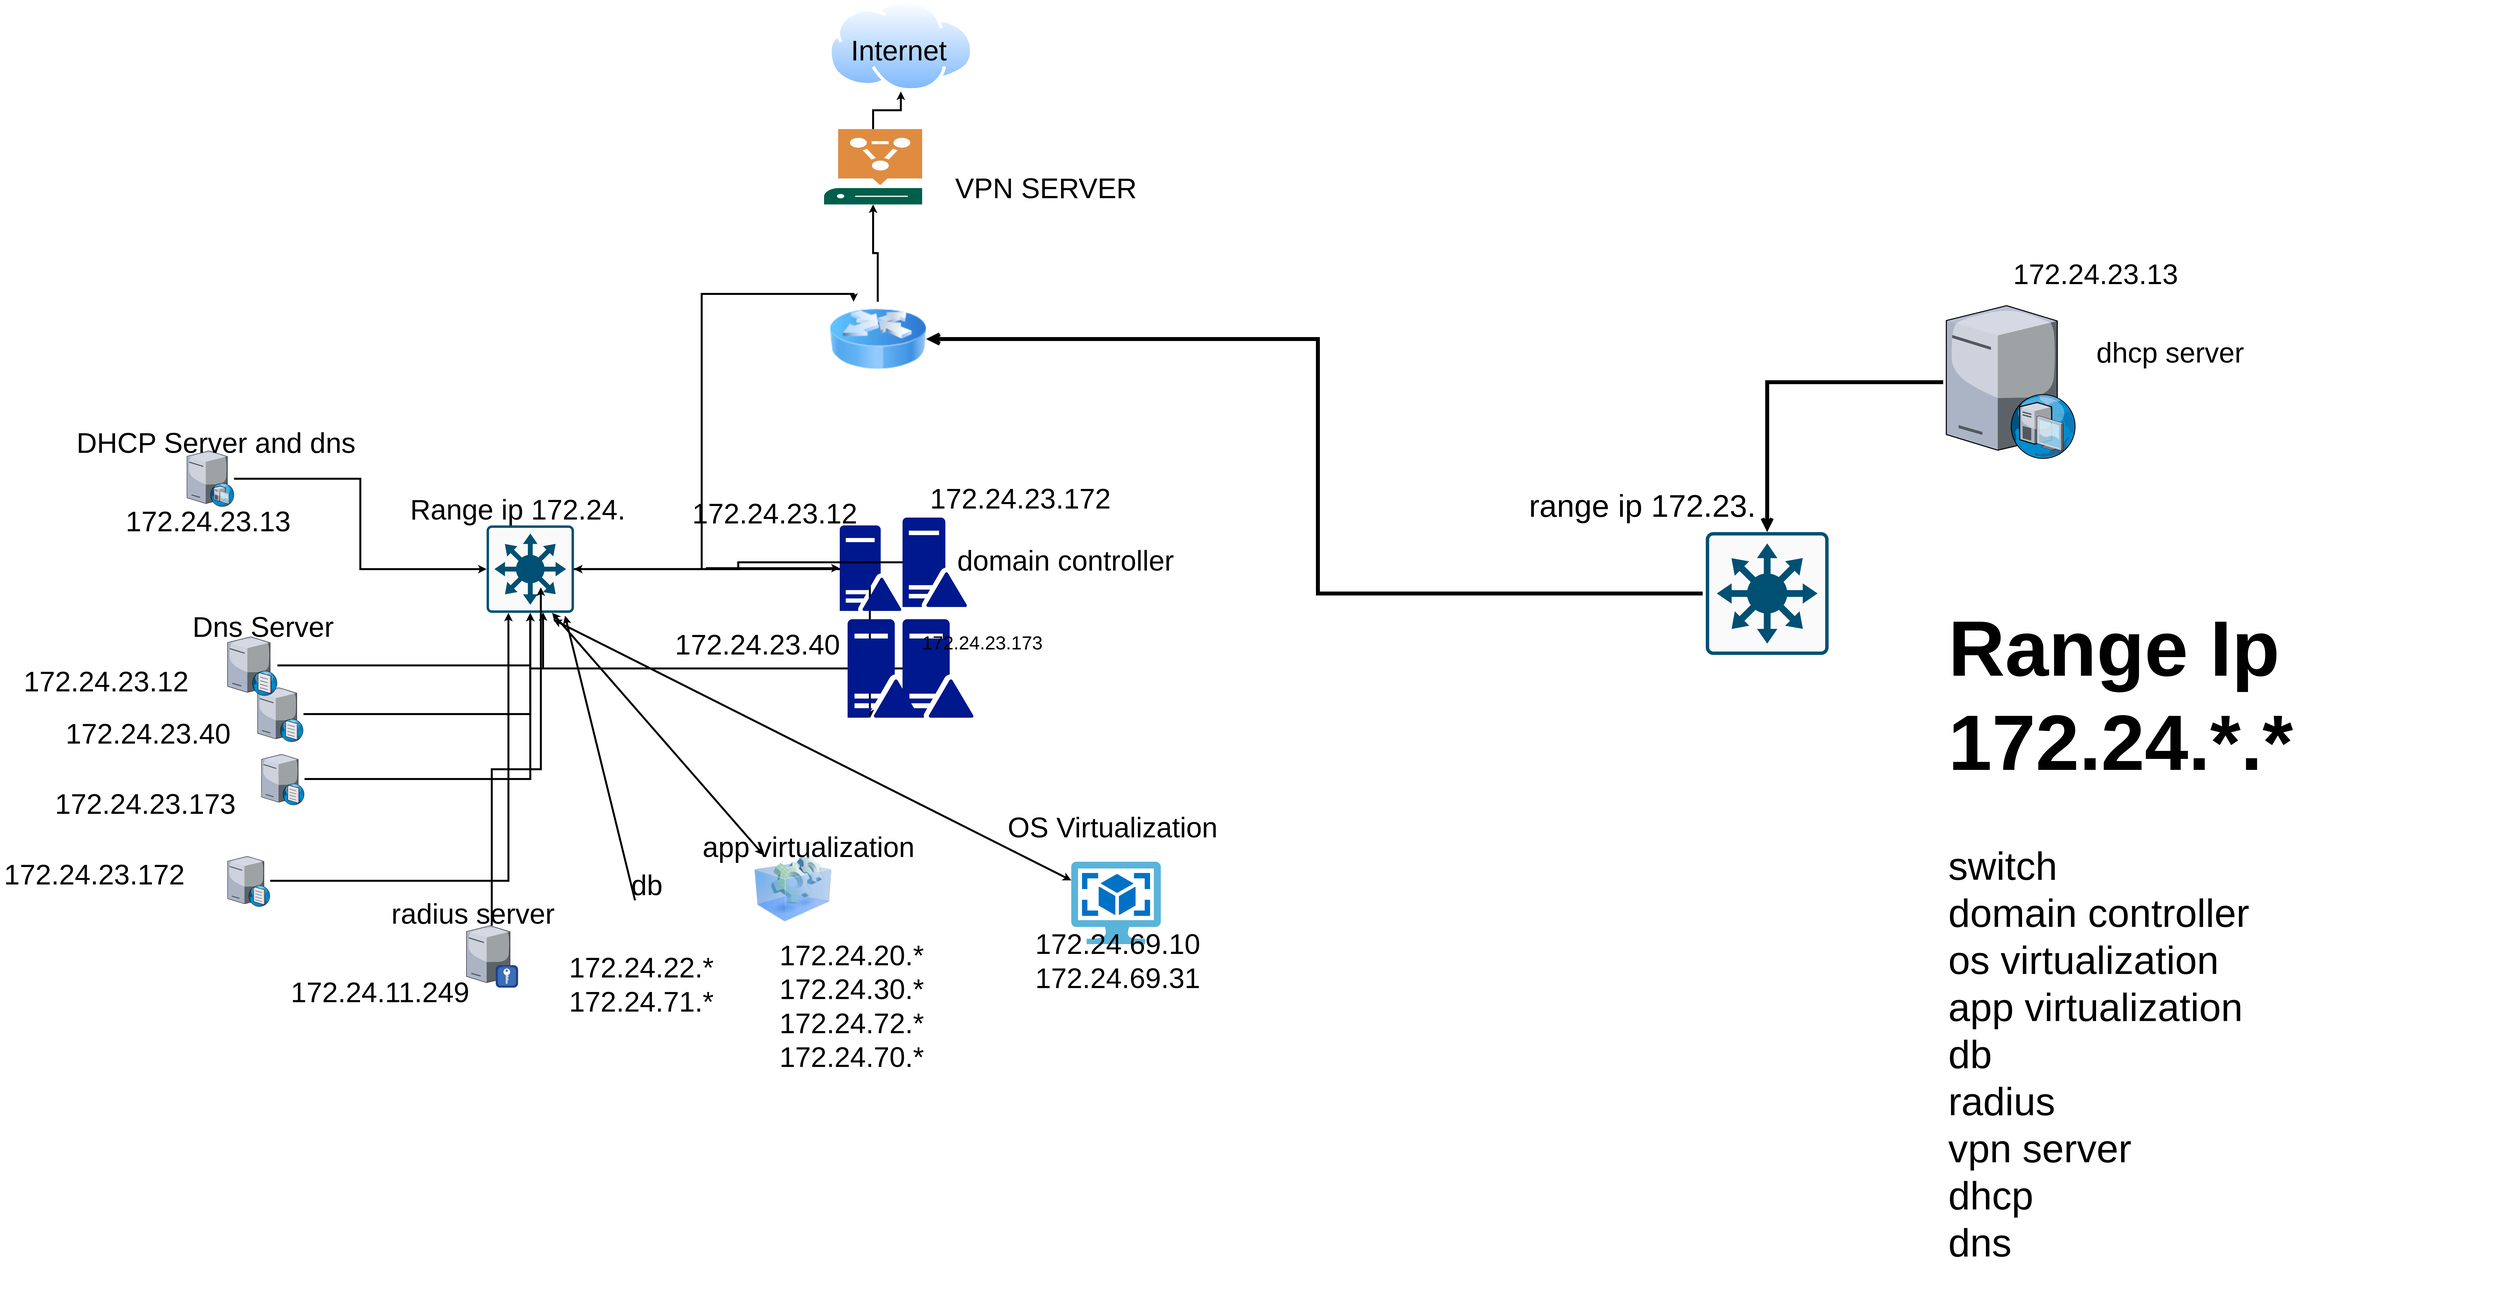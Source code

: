 <mxfile version="15.3.5" type="github">
  <diagram id="l8hXMBHkgcEJcSW0mbfh" name="Page-1">
    <mxGraphModel dx="8402" dy="3190" grid="1" gridSize="10" guides="1" tooltips="1" connect="1" arrows="1" fold="1" page="1" pageScale="1" pageWidth="1169" pageHeight="827" math="0" shadow="0">
      <root>
        <mxCell id="0" />
        <mxCell id="1" parent="0" />
        <mxCell id="v-oxT2buTYklCNRCgCxq-1" value="" style="aspect=fixed;perimeter=ellipsePerimeter;html=1;align=center;shadow=0;dashed=0;spacingTop=3;image;image=img/lib/active_directory/internet_cloud.svg;strokeWidth=5;" parent="1" vertex="1">
          <mxGeometry x="1680.72" y="1421" width="370" height="233.1" as="geometry" />
        </mxCell>
        <mxCell id="v-oxT2buTYklCNRCgCxq-2" value="&lt;font style=&quot;font-size: 72px&quot;&gt;Internet&lt;/font&gt;" style="text;html=1;align=center;verticalAlign=middle;resizable=0;points=[];autosize=1;strokeColor=none;fillColor=none;strokeWidth=5;" parent="1" vertex="1">
          <mxGeometry x="1730" y="1530" width="260" height="40" as="geometry" />
        </mxCell>
        <mxCell id="v-oxT2buTYklCNRCgCxq-72" style="edgeStyle=orthogonalEdgeStyle;rounded=0;orthogonalLoop=1;jettySize=auto;html=1;entryX=0.5;entryY=1;entryDx=0;entryDy=0;strokeWidth=5;" parent="1" source="v-oxT2buTYklCNRCgCxq-3" target="v-oxT2buTYklCNRCgCxq-1" edge="1">
          <mxGeometry relative="1" as="geometry" />
        </mxCell>
        <mxCell id="v-oxT2buTYklCNRCgCxq-3" value="" style="sketch=0;pointerEvents=1;shadow=0;dashed=0;html=1;strokeColor=none;fillColor=#005F4B;labelPosition=center;verticalLabelPosition=bottom;verticalAlign=top;align=center;outlineConnect=0;shape=mxgraph.veeam2.vpn_server;strokeWidth=5;" parent="1" vertex="1">
          <mxGeometry x="1670" y="1750" width="250" height="192" as="geometry" />
        </mxCell>
        <mxCell id="v-oxT2buTYklCNRCgCxq-4" value="&lt;font style=&quot;font-size: 72px&quot;&gt;VPN SERVER&lt;/font&gt;" style="text;html=1;align=center;verticalAlign=middle;resizable=0;points=[];autosize=1;strokeColor=none;fillColor=none;strokeWidth=5;" parent="1" vertex="1">
          <mxGeometry x="1995" y="1881" width="480" height="40" as="geometry" />
        </mxCell>
        <mxCell id="v-oxT2buTYklCNRCgCxq-15" style="edgeStyle=orthogonalEdgeStyle;rounded=0;orthogonalLoop=1;jettySize=auto;html=1;strokeWidth=5;" parent="1" source="v-oxT2buTYklCNRCgCxq-5" target="v-oxT2buTYklCNRCgCxq-9" edge="1">
          <mxGeometry relative="1" as="geometry" />
        </mxCell>
        <mxCell id="v-oxT2buTYklCNRCgCxq-16" style="edgeStyle=orthogonalEdgeStyle;rounded=0;orthogonalLoop=1;jettySize=auto;html=1;entryX=0.314;entryY=1.005;entryDx=0;entryDy=0;entryPerimeter=0;strokeWidth=5;" parent="1" source="v-oxT2buTYklCNRCgCxq-5" target="v-oxT2buTYklCNRCgCxq-12" edge="1">
          <mxGeometry relative="1" as="geometry" />
        </mxCell>
        <mxCell id="v-oxT2buTYklCNRCgCxq-73" style="edgeStyle=orthogonalEdgeStyle;rounded=0;orthogonalLoop=1;jettySize=auto;html=1;entryX=0.25;entryY=0;entryDx=0;entryDy=0;strokeWidth=5;" parent="1" source="v-oxT2buTYklCNRCgCxq-5" target="v-oxT2buTYklCNRCgCxq-54" edge="1">
          <mxGeometry relative="1" as="geometry" />
        </mxCell>
        <mxCell id="v-oxT2buTYklCNRCgCxq-5" value="" style="sketch=0;points=[[0.015,0.015,0],[0.985,0.015,0],[0.985,0.985,0],[0.015,0.985,0],[0.25,0,0],[0.5,0,0],[0.75,0,0],[1,0.25,0],[1,0.5,0],[1,0.75,0],[0.75,1,0],[0.5,1,0],[0.25,1,0],[0,0.75,0],[0,0.5,0],[0,0.25,0]];verticalLabelPosition=bottom;html=1;verticalAlign=top;aspect=fixed;align=center;pointerEvents=1;shape=mxgraph.cisco19.rect;prIcon=l3_switch;fillColor=#FAFAFA;strokeColor=#005073;strokeWidth=5;" parent="1" vertex="1">
          <mxGeometry x="810" y="2760" width="222.7" height="222.7" as="geometry" />
        </mxCell>
        <mxCell id="v-oxT2buTYklCNRCgCxq-62" style="edgeStyle=orthogonalEdgeStyle;rounded=0;orthogonalLoop=1;jettySize=auto;html=1;entryX=0;entryY=0.5;entryDx=0;entryDy=0;entryPerimeter=0;strokeWidth=5;" parent="1" source="v-oxT2buTYklCNRCgCxq-6" target="v-oxT2buTYklCNRCgCxq-5" edge="1">
          <mxGeometry relative="1" as="geometry" />
        </mxCell>
        <mxCell id="v-oxT2buTYklCNRCgCxq-6" value="" style="verticalLabelPosition=bottom;sketch=0;aspect=fixed;html=1;verticalAlign=top;strokeColor=none;align=center;outlineConnect=0;shape=mxgraph.citrix.dhcp_server;strokeWidth=5;" parent="1" vertex="1">
          <mxGeometry x="46.5" y="2570" width="120" height="142.1" as="geometry" />
        </mxCell>
        <mxCell id="v-oxT2buTYklCNRCgCxq-8" value="&lt;font style=&quot;font-size: 72px&quot;&gt;DHCP Server and dns&lt;/font&gt;" style="text;html=1;align=center;verticalAlign=middle;resizable=0;points=[];autosize=1;strokeColor=none;fillColor=none;strokeWidth=5;" parent="1" vertex="1">
          <mxGeometry x="-245" y="2530" width="730" height="40" as="geometry" />
        </mxCell>
        <mxCell id="v-oxT2buTYklCNRCgCxq-9" value="" style="sketch=0;aspect=fixed;pointerEvents=1;shadow=0;dashed=0;html=1;strokeColor=none;labelPosition=center;verticalLabelPosition=bottom;verticalAlign=top;align=center;fillColor=#00188D;shape=mxgraph.mscae.enterprise.domain_controller;strokeWidth=5;" parent="1" vertex="1">
          <mxGeometry x="1710" y="2760" width="156.88" height="217.89" as="geometry" />
        </mxCell>
        <mxCell id="v-oxT2buTYklCNRCgCxq-78" style="edgeStyle=orthogonalEdgeStyle;rounded=0;orthogonalLoop=1;jettySize=auto;html=1;entryX=0.646;entryY=0.994;entryDx=0;entryDy=0;entryPerimeter=0;strokeWidth=5;" parent="1" source="v-oxT2buTYklCNRCgCxq-10" target="v-oxT2buTYklCNRCgCxq-5" edge="1">
          <mxGeometry relative="1" as="geometry" />
        </mxCell>
        <mxCell id="v-oxT2buTYklCNRCgCxq-10" value="" style="sketch=0;aspect=fixed;pointerEvents=1;shadow=0;dashed=0;html=1;strokeColor=none;labelPosition=center;verticalLabelPosition=bottom;verticalAlign=top;align=center;fillColor=#00188D;shape=mxgraph.mscae.enterprise.domain_controller;strokeWidth=5;" parent="1" vertex="1">
          <mxGeometry x="1870" y="2999" width="180.72" height="251" as="geometry" />
        </mxCell>
        <mxCell id="v-oxT2buTYklCNRCgCxq-79" style="edgeStyle=orthogonalEdgeStyle;rounded=0;orthogonalLoop=1;jettySize=auto;html=1;strokeWidth=5;" parent="1" source="v-oxT2buTYklCNRCgCxq-11" target="v-oxT2buTYklCNRCgCxq-5" edge="1">
          <mxGeometry relative="1" as="geometry" />
        </mxCell>
        <mxCell id="v-oxT2buTYklCNRCgCxq-11" value="" style="sketch=0;aspect=fixed;pointerEvents=1;shadow=0;dashed=0;html=1;strokeColor=none;labelPosition=center;verticalLabelPosition=bottom;verticalAlign=top;align=center;fillColor=#00188D;shape=mxgraph.mscae.enterprise.domain_controller;strokeWidth=5;" parent="1" vertex="1">
          <mxGeometry x="1870" y="2740" width="164.08" height="227.89" as="geometry" />
        </mxCell>
        <mxCell id="v-oxT2buTYklCNRCgCxq-77" style="edgeStyle=orthogonalEdgeStyle;rounded=0;orthogonalLoop=1;jettySize=auto;html=1;strokeWidth=5;" parent="1" source="v-oxT2buTYklCNRCgCxq-12" target="v-oxT2buTYklCNRCgCxq-5" edge="1">
          <mxGeometry relative="1" as="geometry" />
        </mxCell>
        <mxCell id="v-oxT2buTYklCNRCgCxq-12" value="" style="sketch=0;aspect=fixed;pointerEvents=1;shadow=0;dashed=0;html=1;strokeColor=none;labelPosition=center;verticalLabelPosition=bottom;verticalAlign=top;align=center;fillColor=#00188D;shape=mxgraph.mscae.enterprise.domain_controller;strokeWidth=5;" parent="1" vertex="1">
          <mxGeometry x="1730" y="2999" width="180.72" height="251" as="geometry" />
        </mxCell>
        <mxCell id="v-oxT2buTYklCNRCgCxq-14" value="&lt;font style=&quot;font-size: 72px&quot;&gt;172.24.23.13&lt;/font&gt;" style="text;html=1;align=center;verticalAlign=middle;resizable=0;points=[];autosize=1;strokeColor=none;fillColor=none;strokeWidth=5;" parent="1" vertex="1">
          <mxGeometry x="-120" y="2730" width="440" height="40" as="geometry" />
        </mxCell>
        <mxCell id="v-oxT2buTYklCNRCgCxq-21" value="&lt;font style=&quot;font-size: 72px&quot;&gt;172.24.23.172&lt;/font&gt;" style="text;html=1;align=center;verticalAlign=middle;resizable=0;points=[];autosize=1;strokeColor=none;fillColor=none;strokeWidth=5;" parent="1" vertex="1">
          <mxGeometry x="1930" y="2672.1" width="480" height="40" as="geometry" />
        </mxCell>
        <mxCell id="v-oxT2buTYklCNRCgCxq-22" value="&lt;font style=&quot;font-size: 48px&quot;&gt;172.24.23.173&lt;/font&gt;" style="text;html=1;align=center;verticalAlign=middle;resizable=0;points=[];autosize=1;strokeColor=none;fillColor=none;strokeWidth=5;" parent="1" vertex="1">
          <mxGeometry x="1913" y="3044" width="320" height="30" as="geometry" />
        </mxCell>
        <mxCell id="v-oxT2buTYklCNRCgCxq-24" value="&lt;font style=&quot;font-size: 72px&quot;&gt;172.24.23.12&lt;/font&gt;" style="text;html=1;align=center;verticalAlign=middle;resizable=0;points=[];autosize=1;strokeColor=none;fillColor=none;strokeWidth=5;" parent="1" vertex="1">
          <mxGeometry x="1323.7" y="2710" width="440" height="40" as="geometry" />
        </mxCell>
        <mxCell id="v-oxT2buTYklCNRCgCxq-25" value="&lt;font style=&quot;font-size: 72px&quot;&gt;domain controller&lt;/font&gt;" style="text;html=1;align=center;verticalAlign=middle;resizable=0;points=[];autosize=1;strokeColor=none;fillColor=none;strokeWidth=5;" parent="1" vertex="1">
          <mxGeometry x="2000" y="2830" width="570" height="40" as="geometry" />
        </mxCell>
        <mxCell id="v-oxT2buTYklCNRCgCxq-39" style="edgeStyle=orthogonalEdgeStyle;rounded=0;orthogonalLoop=1;jettySize=auto;html=1;strokeWidth=5;" parent="1" source="v-oxT2buTYklCNRCgCxq-26" target="v-oxT2buTYklCNRCgCxq-5" edge="1">
          <mxGeometry relative="1" as="geometry" />
        </mxCell>
        <mxCell id="v-oxT2buTYklCNRCgCxq-26" value="" style="verticalLabelPosition=bottom;sketch=0;aspect=fixed;html=1;verticalAlign=top;strokeColor=none;align=center;outlineConnect=0;shape=mxgraph.citrix.dns_server;strokeWidth=5;" parent="1" vertex="1">
          <mxGeometry x="226.5" y="3170" width="116.93" height="141.39" as="geometry" />
        </mxCell>
        <mxCell id="v-oxT2buTYklCNRCgCxq-40" style="edgeStyle=orthogonalEdgeStyle;rounded=0;orthogonalLoop=1;jettySize=auto;html=1;strokeWidth=5;" parent="1" source="v-oxT2buTYklCNRCgCxq-27" target="v-oxT2buTYklCNRCgCxq-5" edge="1">
          <mxGeometry relative="1" as="geometry" />
        </mxCell>
        <mxCell id="v-oxT2buTYklCNRCgCxq-27" value="" style="verticalLabelPosition=bottom;sketch=0;aspect=fixed;html=1;verticalAlign=top;strokeColor=none;align=center;outlineConnect=0;shape=mxgraph.citrix.dns_server;strokeWidth=5;" parent="1" vertex="1">
          <mxGeometry x="150" y="3040" width="127.02" height="153.59" as="geometry" />
        </mxCell>
        <mxCell id="v-oxT2buTYklCNRCgCxq-38" style="edgeStyle=orthogonalEdgeStyle;rounded=0;orthogonalLoop=1;jettySize=auto;html=1;entryX=0.5;entryY=1;entryDx=0;entryDy=0;entryPerimeter=0;strokeWidth=5;" parent="1" source="v-oxT2buTYklCNRCgCxq-28" target="v-oxT2buTYklCNRCgCxq-5" edge="1">
          <mxGeometry relative="1" as="geometry" />
        </mxCell>
        <mxCell id="v-oxT2buTYklCNRCgCxq-28" value="" style="verticalLabelPosition=bottom;sketch=0;aspect=fixed;html=1;verticalAlign=top;strokeColor=none;align=center;outlineConnect=0;shape=mxgraph.citrix.dns_server;strokeWidth=5;" parent="1" vertex="1">
          <mxGeometry x="236.5" y="3340" width="109.49" height="132.39" as="geometry" />
        </mxCell>
        <mxCell id="v-oxT2buTYklCNRCgCxq-37" style="edgeStyle=orthogonalEdgeStyle;rounded=0;orthogonalLoop=1;jettySize=auto;html=1;entryX=0.25;entryY=1;entryDx=0;entryDy=0;entryPerimeter=0;strokeWidth=5;" parent="1" source="v-oxT2buTYklCNRCgCxq-30" target="v-oxT2buTYklCNRCgCxq-5" edge="1">
          <mxGeometry relative="1" as="geometry" />
        </mxCell>
        <mxCell id="v-oxT2buTYklCNRCgCxq-30" value="" style="verticalLabelPosition=bottom;sketch=0;aspect=fixed;html=1;verticalAlign=top;strokeColor=none;align=center;outlineConnect=0;shape=mxgraph.citrix.dns_server;strokeWidth=5;" parent="1" vertex="1">
          <mxGeometry x="150" y="3600" width="108.55" height="131.25" as="geometry" />
        </mxCell>
        <mxCell id="v-oxT2buTYklCNRCgCxq-32" value="&lt;font style=&quot;font-size: 72px&quot;&gt;172.24.23.172&lt;/font&gt;" style="text;html=1;align=center;verticalAlign=middle;resizable=0;points=[];autosize=1;strokeColor=none;fillColor=none;strokeWidth=5;" parent="1" vertex="1">
          <mxGeometry x="-430" y="3630.0" width="480" height="40" as="geometry" />
        </mxCell>
        <mxCell id="v-oxT2buTYklCNRCgCxq-33" value="&lt;font style=&quot;font-size: 72px&quot;&gt;172.24.23.173&lt;/font&gt;" style="text;html=1;align=center;verticalAlign=middle;resizable=0;points=[];autosize=1;strokeColor=none;fillColor=none;strokeWidth=5;" parent="1" vertex="1">
          <mxGeometry x="-300" y="3449.89" width="480" height="40" as="geometry" />
        </mxCell>
        <mxCell id="v-oxT2buTYklCNRCgCxq-34" value="&lt;font style=&quot;font-size: 72px&quot;&gt;172.24.23.40&lt;/font&gt;" style="text;html=1;align=center;verticalAlign=middle;resizable=0;points=[];autosize=1;strokeColor=none;fillColor=none;strokeWidth=5;" parent="1" vertex="1">
          <mxGeometry x="-273.5" y="3271.39" width="440" height="40" as="geometry" />
        </mxCell>
        <mxCell id="v-oxT2buTYklCNRCgCxq-35" value="&lt;font style=&quot;font-size: 72px&quot;&gt;172.24.23.12&lt;/font&gt;" style="text;html=1;align=center;verticalAlign=middle;resizable=0;points=[];autosize=1;strokeColor=none;fillColor=none;strokeWidth=5;" parent="1" vertex="1">
          <mxGeometry x="-380" y="3137.89" width="440" height="40" as="geometry" />
        </mxCell>
        <mxCell id="v-oxT2buTYklCNRCgCxq-42" value="&lt;font style=&quot;font-size: 72px&quot;&gt;&lt;font&gt;Dns &lt;/font&gt;&lt;font&gt;Server&lt;/font&gt;&lt;/font&gt;" style="text;html=1;align=center;verticalAlign=middle;resizable=0;points=[];autosize=1;strokeColor=none;fillColor=none;strokeWidth=5;" parent="1" vertex="1">
          <mxGeometry x="50" y="2999" width="380" height="40" as="geometry" />
        </mxCell>
        <mxCell id="v-oxT2buTYklCNRCgCxq-43" value="" style="sketch=0;aspect=fixed;html=1;points=[];align=center;image;fontSize=12;image=img/lib/mscae/OS_Images_Classic.svg;strokeWidth=5;" parent="1" vertex="1">
          <mxGeometry x="2300" y="3617" width="228.26" height="210" as="geometry" />
        </mxCell>
        <mxCell id="v-oxT2buTYklCNRCgCxq-44" value="&lt;font&gt;&lt;font style=&quot;font-size: 72px&quot;&gt;172.24.69.10&lt;br&gt;172.24.69.31&lt;/font&gt;&lt;br&gt;&lt;/font&gt;" style="text;html=1;align=center;verticalAlign=middle;resizable=0;points=[];autosize=1;strokeColor=none;fillColor=none;strokeWidth=5;" parent="1" vertex="1">
          <mxGeometry x="2198" y="3830.0" width="440" height="80" as="geometry" />
        </mxCell>
        <mxCell id="v-oxT2buTYklCNRCgCxq-45" value="&lt;font style=&quot;font-size: 72px&quot;&gt;OS Virtualization&lt;/font&gt;" style="text;html=1;align=center;verticalAlign=middle;resizable=0;points=[];autosize=1;strokeColor=none;fillColor=none;strokeWidth=5;" parent="1" vertex="1">
          <mxGeometry x="2130" y="3510" width="550" height="40" as="geometry" />
        </mxCell>
        <mxCell id="v-oxT2buTYklCNRCgCxq-46" value="" style="shape=image;html=1;verticalAlign=top;verticalLabelPosition=bottom;labelBackgroundColor=#ffffff;imageAspect=0;aspect=fixed;image=https://cdn2.iconfinder.com/data/icons/whcompare-isometric-web-hosting-servers/50/database-cache-128.png;strokeWidth=5;" parent="1" vertex="1">
          <mxGeometry x="1140" y="3715.38" width="128" height="128" as="geometry" />
        </mxCell>
        <mxCell id="v-oxT2buTYklCNRCgCxq-47" value="&lt;font style=&quot;font-size: 72px&quot;&gt;172.24.22.*&lt;br&gt;172.24.71.*&lt;/font&gt;" style="text;html=1;align=center;verticalAlign=middle;resizable=0;points=[];autosize=1;strokeColor=none;fillColor=none;strokeWidth=5;" parent="1" vertex="1">
          <mxGeometry x="1014" y="3890" width="380" height="80" as="geometry" />
        </mxCell>
        <mxCell id="v-oxT2buTYklCNRCgCxq-48" value="" style="image;html=1;image=img/lib/clip_art/computers/Virtual_Application_128x128.png;strokeWidth=5;" parent="1" vertex="1">
          <mxGeometry x="1470" y="3600" width="240" height="170" as="geometry" />
        </mxCell>
        <mxCell id="v-oxT2buTYklCNRCgCxq-49" value="&lt;font style=&quot;font-size: 72px&quot;&gt;db&lt;/font&gt;" style="text;html=1;align=center;verticalAlign=middle;resizable=0;points=[];autosize=1;strokeColor=none;fillColor=none;strokeWidth=5;" parent="1" vertex="1">
          <mxGeometry x="1168" y="3656.63" width="100" height="40" as="geometry" />
        </mxCell>
        <mxCell id="v-oxT2buTYklCNRCgCxq-50" value="&lt;font&gt;&lt;font style=&quot;font-size: 72px&quot;&gt;172.24.20.*&lt;br&gt;172.24.30.*&lt;br&gt;172.24.72.*&lt;br&gt;172.24.70.*&lt;/font&gt;&lt;br&gt;&lt;/font&gt;" style="text;html=1;align=center;verticalAlign=middle;resizable=0;points=[];autosize=1;strokeColor=none;fillColor=none;strokeWidth=5;" parent="1" vertex="1">
          <mxGeometry x="1550" y="3910" width="380" height="150" as="geometry" />
        </mxCell>
        <mxCell id="v-oxT2buTYklCNRCgCxq-64" style="edgeStyle=orthogonalEdgeStyle;rounded=0;orthogonalLoop=1;jettySize=auto;html=1;entryX=0.621;entryY=0.709;entryDx=0;entryDy=0;entryPerimeter=0;strokeWidth=5;" parent="1" source="v-oxT2buTYklCNRCgCxq-51" target="v-oxT2buTYklCNRCgCxq-5" edge="1">
          <mxGeometry relative="1" as="geometry" />
        </mxCell>
        <mxCell id="v-oxT2buTYklCNRCgCxq-51" value="" style="verticalLabelPosition=bottom;sketch=0;aspect=fixed;html=1;verticalAlign=top;strokeColor=none;align=center;outlineConnect=0;shape=mxgraph.citrix.radius_server;strokeWidth=5;" parent="1" vertex="1">
          <mxGeometry x="758.69" y="3780" width="129.01" height="155.5" as="geometry" />
        </mxCell>
        <mxCell id="v-oxT2buTYklCNRCgCxq-52" value="&lt;font style=&quot;font-size: 72px&quot;&gt;radius server&lt;/font&gt;" style="text;html=1;align=center;verticalAlign=middle;resizable=0;points=[];autosize=1;strokeColor=none;fillColor=none;strokeWidth=5;" parent="1" vertex="1">
          <mxGeometry x="560" y="3730" width="430" height="40" as="geometry" />
        </mxCell>
        <mxCell id="v-oxT2buTYklCNRCgCxq-53" value="&lt;font style=&quot;font-size: 72px&quot;&gt;172.24.11.249&lt;/font&gt;" style="text;html=1;align=center;verticalAlign=middle;resizable=0;points=[];autosize=1;strokeColor=none;fillColor=none;strokeWidth=5;" parent="1" vertex="1">
          <mxGeometry x="303.0" y="3930" width="470" height="40" as="geometry" />
        </mxCell>
        <mxCell id="v-oxT2buTYklCNRCgCxq-56" style="edgeStyle=orthogonalEdgeStyle;rounded=0;orthogonalLoop=1;jettySize=auto;html=1;strokeWidth=5;" parent="1" source="v-oxT2buTYklCNRCgCxq-54" target="v-oxT2buTYklCNRCgCxq-3" edge="1">
          <mxGeometry relative="1" as="geometry" />
        </mxCell>
        <mxCell id="v-oxT2buTYklCNRCgCxq-54" value="" style="image;html=1;image=img/lib/clip_art/networking/Router_Icon_128x128.png;strokeWidth=5;" parent="1" vertex="1">
          <mxGeometry x="1683.7" y="2190" width="246.3" height="190" as="geometry" />
        </mxCell>
        <mxCell id="v-oxT2buTYklCNRCgCxq-67" value="" style="endArrow=classic;html=1;strokeWidth=5;" parent="1" source="v-oxT2buTYklCNRCgCxq-46" edge="1">
          <mxGeometry width="50" height="50" relative="1" as="geometry">
            <mxPoint x="1520" y="3680" as="sourcePoint" />
            <mxPoint x="1010" y="2990" as="targetPoint" />
          </mxGeometry>
        </mxCell>
        <mxCell id="v-oxT2buTYklCNRCgCxq-68" value="" style="endArrow=classic;startArrow=classic;html=1;entryX=0.75;entryY=1;entryDx=0;entryDy=0;entryPerimeter=0;strokeWidth=5;" parent="1" source="v-oxT2buTYklCNRCgCxq-48" target="v-oxT2buTYklCNRCgCxq-5" edge="1">
          <mxGeometry width="50" height="50" relative="1" as="geometry">
            <mxPoint x="1530" y="3440" as="sourcePoint" />
            <mxPoint x="1580" y="3390" as="targetPoint" />
          </mxGeometry>
        </mxCell>
        <mxCell id="v-oxT2buTYklCNRCgCxq-69" value="&lt;font style=&quot;font-size: 72px&quot;&gt;&lt;font&gt;app virtu&lt;/font&gt;&lt;font&gt;alization&lt;/font&gt;&lt;/font&gt;" style="text;html=1;align=center;verticalAlign=middle;resizable=0;points=[];autosize=1;strokeColor=none;fillColor=none;strokeWidth=5;" parent="1" vertex="1">
          <mxGeometry x="1350" y="3560" width="560" height="40" as="geometry" />
        </mxCell>
        <mxCell id="v-oxT2buTYklCNRCgCxq-70" value="" style="endArrow=classic;startArrow=classic;html=1;strokeWidth=5;" parent="1" source="v-oxT2buTYklCNRCgCxq-43" edge="1">
          <mxGeometry width="50" height="50" relative="1" as="geometry">
            <mxPoint x="1670" y="3350" as="sourcePoint" />
            <mxPoint x="980" y="3000" as="targetPoint" />
          </mxGeometry>
        </mxCell>
        <mxCell id="v-oxT2buTYklCNRCgCxq-23" value="&lt;font style=&quot;font-size: 72px&quot;&gt;172.24.23.40&lt;/font&gt;" style="text;html=1;align=center;verticalAlign=middle;resizable=0;points=[];autosize=1;strokeColor=none;fillColor=none;strokeWidth=5;" parent="1" vertex="1">
          <mxGeometry x="1280" y="3044" width="440" height="40" as="geometry" />
        </mxCell>
        <mxCell id="v-oxT2buTYklCNRCgCxq-74" value="&lt;font style=&quot;font-size: 72px&quot;&gt;Range ip 172.24.&lt;/font&gt;" style="text;html=1;align=center;verticalAlign=middle;resizable=0;points=[];autosize=1;strokeColor=none;fillColor=none;strokeWidth=5;" parent="1" vertex="1">
          <mxGeometry x="609" y="2700" width="560" height="40" as="geometry" />
        </mxCell>
        <mxCell id="v-oxT2buTYklCNRCgCxq-75" value="&lt;font&gt;&lt;font style=&quot;font-size: 72px&quot;&gt;&lt;br&gt;&lt;/font&gt;&lt;br&gt;&lt;/font&gt;" style="text;html=1;align=center;verticalAlign=middle;resizable=0;points=[];autosize=1;strokeColor=none;fillColor=none;strokeWidth=5;" parent="1" vertex="1">
          <mxGeometry x="2261" y="4036" width="20" height="50" as="geometry" />
        </mxCell>
        <mxCell id="v-oxT2buTYklCNRCgCxq-85" value="&lt;h1&gt;Range Ip 172.24.*.*&lt;/h1&gt;&lt;div&gt;switch&lt;/div&gt;&lt;div&gt;domain controller&amp;nbsp;&lt;/div&gt;&lt;div&gt;os virtualization&amp;nbsp;&lt;/div&gt;&lt;div&gt;app virtualization&amp;nbsp;&lt;/div&gt;&lt;div&gt;db&amp;nbsp;&lt;/div&gt;&lt;div&gt;radius&amp;nbsp;&lt;/div&gt;&lt;div&gt;vpn server&lt;/div&gt;&lt;div&gt;dhcp&lt;/div&gt;&lt;div&gt;dns&lt;/div&gt;" style="text;html=1;strokeColor=none;fillColor=default;spacing=5;spacingTop=-20;whiteSpace=wrap;overflow=hidden;rounded=0;fontSize=100;strokeWidth=5;" parent="1" vertex="1">
          <mxGeometry x="4530" y="2830" width="1410" height="1880" as="geometry" />
        </mxCell>
        <mxCell id="Vrez7RpRRqNkDZ4VhC93-6" style="edgeStyle=orthogonalEdgeStyle;rounded=0;orthogonalLoop=1;jettySize=auto;html=1;entryX=0.5;entryY=0;entryDx=0;entryDy=0;entryPerimeter=0;endArrow=open;startSize=14;endSize=14;sourcePerimeterSpacing=8;targetPerimeterSpacing=8;strokeWidth=10;" edge="1" parent="1" source="Vrez7RpRRqNkDZ4VhC93-1" target="Vrez7RpRRqNkDZ4VhC93-2">
          <mxGeometry relative="1" as="geometry" />
        </mxCell>
        <mxCell id="Vrez7RpRRqNkDZ4VhC93-1" value="" style="verticalLabelPosition=bottom;sketch=0;aspect=fixed;html=1;verticalAlign=top;strokeColor=none;align=center;outlineConnect=0;shape=mxgraph.citrix.dhcp_server;hachureGap=4;pointerEvents=0;" vertex="1" parent="1">
          <mxGeometry x="4530" y="2200" width="329.33" height="390" as="geometry" />
        </mxCell>
        <mxCell id="Vrez7RpRRqNkDZ4VhC93-5" style="edgeStyle=orthogonalEdgeStyle;rounded=0;orthogonalLoop=1;jettySize=auto;html=1;entryX=1;entryY=0.5;entryDx=0;entryDy=0;endArrow=open;startSize=14;endSize=14;sourcePerimeterSpacing=8;targetPerimeterSpacing=8;strokeWidth=10;" edge="1" parent="1" source="Vrez7RpRRqNkDZ4VhC93-2" target="v-oxT2buTYklCNRCgCxq-54">
          <mxGeometry relative="1" as="geometry" />
        </mxCell>
        <mxCell id="Vrez7RpRRqNkDZ4VhC93-2" value="" style="sketch=0;points=[[0.015,0.015,0],[0.985,0.015,0],[0.985,0.985,0],[0.015,0.985,0],[0.25,0,0],[0.5,0,0],[0.75,0,0],[1,0.25,0],[1,0.5,0],[1,0.75,0],[0.75,1,0],[0.5,1,0],[0.25,1,0],[0,0.75,0],[0,0.5,0],[0,0.25,0]];verticalLabelPosition=bottom;html=1;verticalAlign=top;aspect=fixed;align=center;pointerEvents=1;shape=mxgraph.cisco19.rect;prIcon=l3_switch;fillColor=#FAFAFA;strokeColor=#005073;hachureGap=4;" vertex="1" parent="1">
          <mxGeometry x="3917" y="2777" width="313" height="313" as="geometry" />
        </mxCell>
        <mxCell id="Vrez7RpRRqNkDZ4VhC93-9" value="&lt;font style=&quot;font-size: 72px&quot;&gt;dhcp server&lt;/font&gt;" style="text;html=1;align=center;verticalAlign=middle;resizable=0;points=[];autosize=1;strokeColor=none;fillColor=none;" vertex="1" parent="1">
          <mxGeometry x="4905" y="2300" width="390" height="40" as="geometry" />
        </mxCell>
        <mxCell id="Vrez7RpRRqNkDZ4VhC93-10" value="&lt;font style=&quot;font-size: 80px&quot;&gt;range ip 172.23.&lt;/font&gt;" style="text;html=1;align=center;verticalAlign=middle;resizable=0;points=[];autosize=1;strokeColor=none;fillColor=none;fontSize=80;" vertex="1" parent="1">
          <mxGeometry x="3460" y="2660" width="590" height="100" as="geometry" />
        </mxCell>
        <mxCell id="Vrez7RpRRqNkDZ4VhC93-11" value="&lt;font style=&quot;font-size: 72px&quot;&gt;172.24.23.13&lt;/font&gt;" style="text;html=1;align=center;verticalAlign=middle;resizable=0;points=[];autosize=1;strokeColor=none;fillColor=none;" vertex="1" parent="1">
          <mxGeometry x="4690" y="2100" width="440" height="40" as="geometry" />
        </mxCell>
      </root>
    </mxGraphModel>
  </diagram>
</mxfile>
